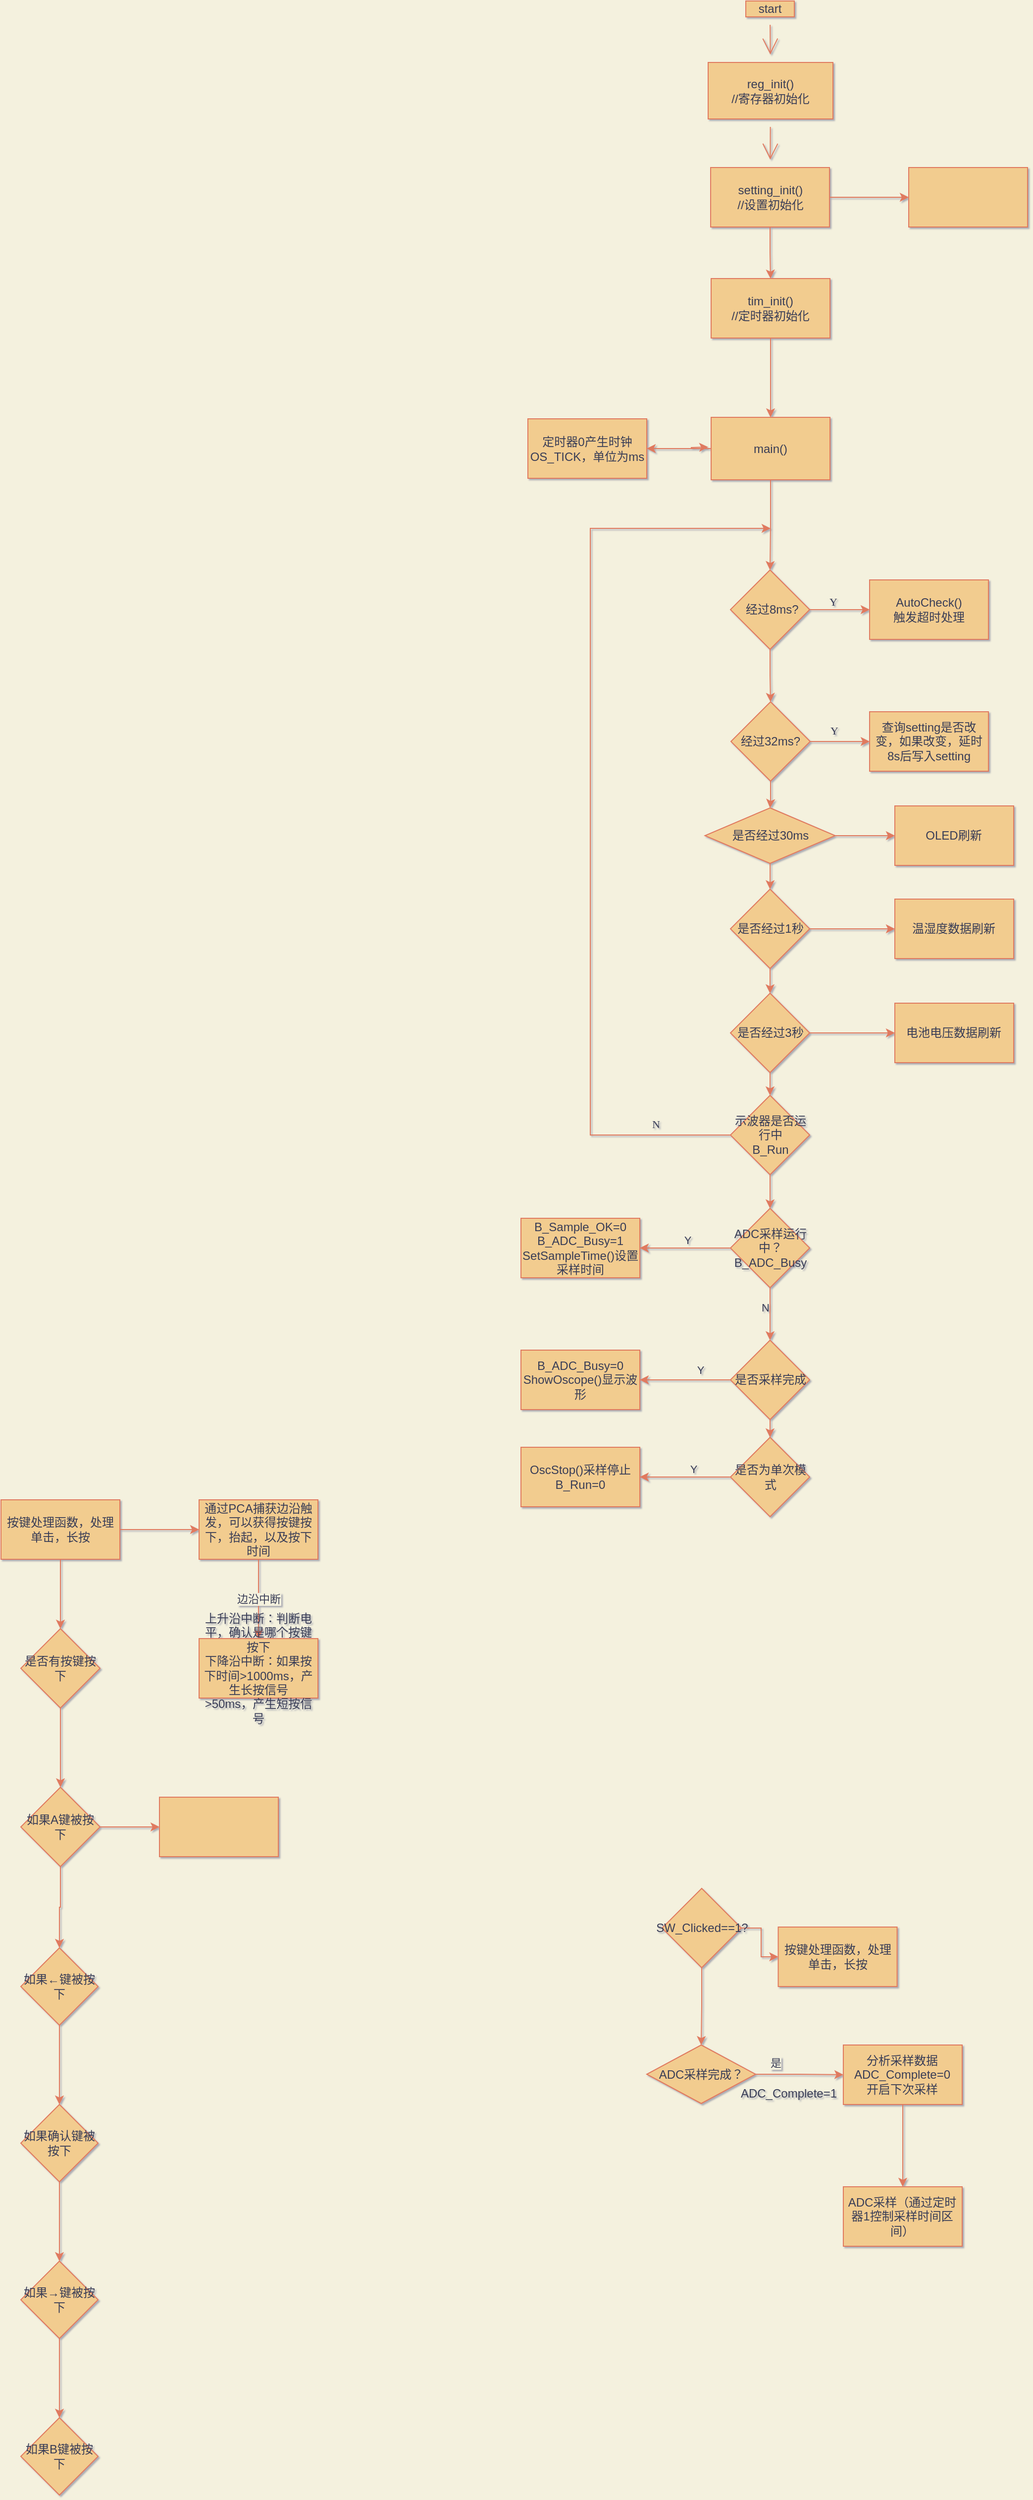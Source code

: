 <mxfile version="20.4.0" type="github">
  <diagram id="BkZl1Ah59tfYVWINneGr" name="第 1 页">
    <mxGraphModel dx="1351" dy="380" grid="1" gridSize="7" guides="1" tooltips="1" connect="1" arrows="1" fold="1" page="0" pageScale="1" pageWidth="827" pageHeight="1169" background="#F4F1DE" math="0" shadow="1">
      <root>
        <mxCell id="0" />
        <mxCell id="1" parent="0" />
        <mxCell id="6f3wX6zAka2Pvszb7TJ2-3" value="" style="edgeStyle=none;curved=1;rounded=0;orthogonalLoop=1;jettySize=auto;html=1;endArrow=open;startSize=14;endSize=14;sourcePerimeterSpacing=8;targetPerimeterSpacing=8;labelBackgroundColor=#F4F1DE;strokeColor=#E07A5F;fontColor=#393C56;" parent="1" source="6f3wX6zAka2Pvszb7TJ2-1" target="6f3wX6zAka2Pvszb7TJ2-2" edge="1">
          <mxGeometry relative="1" as="geometry" />
        </mxCell>
        <mxCell id="6f3wX6zAka2Pvszb7TJ2-1" value="start" style="rounded=0;whiteSpace=wrap;html=1;hachureGap=4;fillColor=#F2CC8F;strokeColor=#E07A5F;fontColor=#393C56;" parent="1" vertex="1">
          <mxGeometry x="206" y="329" width="49" height="16" as="geometry" />
        </mxCell>
        <mxCell id="6f3wX6zAka2Pvszb7TJ2-5" value="" style="edgeStyle=none;curved=1;rounded=0;orthogonalLoop=1;jettySize=auto;html=1;strokeColor=#E07A5F;fontColor=#393C56;endArrow=open;startSize=14;endSize=14;sourcePerimeterSpacing=8;targetPerimeterSpacing=8;fillColor=#F2CC8F;labelBackgroundColor=#F4F1DE;" parent="1" source="6f3wX6zAka2Pvszb7TJ2-2" target="6f3wX6zAka2Pvszb7TJ2-4" edge="1">
          <mxGeometry relative="1" as="geometry" />
        </mxCell>
        <mxCell id="6f3wX6zAka2Pvszb7TJ2-2" value="reg_init()&lt;br&gt;//寄存器初始化" style="html=1;hachureGap=4;fillColor=#F2CC8F;strokeColor=#E07A5F;fontColor=#393C56;labelPosition=center;verticalLabelPosition=middle;align=center;verticalAlign=middle;whiteSpace=wrap;" parent="1" vertex="1">
          <mxGeometry x="168" y="391" width="126" height="57" as="geometry" />
        </mxCell>
        <mxCell id="UHOyfvRLF857A_-6xwos-2" value="" style="edgeStyle=orthogonalEdgeStyle;rounded=0;orthogonalLoop=1;jettySize=auto;html=1;labelBackgroundColor=#F4F1DE;strokeColor=#E07A5F;fontColor=#393C56;" parent="1" source="6f3wX6zAka2Pvszb7TJ2-4" target="UHOyfvRLF857A_-6xwos-1" edge="1">
          <mxGeometry relative="1" as="geometry" />
        </mxCell>
        <mxCell id="ePAYCiFz9OMyFFIcOWC3-16" value="" style="edgeStyle=orthogonalEdgeStyle;rounded=0;orthogonalLoop=1;jettySize=auto;html=1;labelBackgroundColor=#F4F1DE;strokeColor=#E07A5F;fontColor=#393C56;" parent="1" source="6f3wX6zAka2Pvszb7TJ2-4" target="ePAYCiFz9OMyFFIcOWC3-15" edge="1">
          <mxGeometry relative="1" as="geometry" />
        </mxCell>
        <mxCell id="6f3wX6zAka2Pvszb7TJ2-4" value="setting_init()&lt;br&gt;//设置初始化" style="whiteSpace=wrap;html=1;hachureGap=4;strokeColor=#E07A5F;fontColor=#393C56;fillColor=#F2CC8F;" parent="1" vertex="1">
          <mxGeometry x="170.505" y="497" width="120" height="60" as="geometry" />
        </mxCell>
        <mxCell id="UHOyfvRLF857A_-6xwos-4" value="" style="edgeStyle=orthogonalEdgeStyle;rounded=0;orthogonalLoop=1;jettySize=auto;html=1;labelBackgroundColor=#F4F1DE;strokeColor=#E07A5F;fontColor=#393C56;" parent="1" source="UHOyfvRLF857A_-6xwos-1" target="UHOyfvRLF857A_-6xwos-3" edge="1">
          <mxGeometry relative="1" as="geometry" />
        </mxCell>
        <mxCell id="UHOyfvRLF857A_-6xwos-1" value="tim_init()&lt;br&gt;//定时器初始化" style="whiteSpace=wrap;html=1;fillColor=#F2CC8F;strokeColor=#E07A5F;fontColor=#393C56;hachureGap=4;" parent="1" vertex="1">
          <mxGeometry x="171.005" y="609" width="120" height="60" as="geometry" />
        </mxCell>
        <mxCell id="ePAYCiFz9OMyFFIcOWC3-2" value="" style="edgeStyle=orthogonalEdgeStyle;rounded=0;orthogonalLoop=1;jettySize=auto;html=1;labelBackgroundColor=#F4F1DE;strokeColor=#E07A5F;fontColor=#393C56;" parent="1" source="UHOyfvRLF857A_-6xwos-3" target="ePAYCiFz9OMyFFIcOWC3-1" edge="1">
          <mxGeometry relative="1" as="geometry" />
        </mxCell>
        <mxCell id="ePAYCiFz9OMyFFIcOWC3-5" style="edgeStyle=orthogonalEdgeStyle;rounded=0;orthogonalLoop=1;jettySize=auto;html=1;fillColor=#F2CC8F;strokeColor=#E07A5F;labelBackgroundColor=#F4F1DE;fontColor=#393C56;" parent="1" source="UHOyfvRLF857A_-6xwos-3" edge="1">
          <mxGeometry relative="1" as="geometry">
            <mxPoint x="168" y="779" as="targetPoint" />
          </mxGeometry>
        </mxCell>
        <mxCell id="TwIQ8ZYdI352qfS8hWMv-5" style="edgeStyle=orthogonalEdgeStyle;rounded=0;orthogonalLoop=1;jettySize=auto;html=1;labelBackgroundColor=#F4F1DE;strokeColor=#E07A5F;fontColor=#393C56;" parent="1" source="UHOyfvRLF857A_-6xwos-3" target="TwIQ8ZYdI352qfS8hWMv-6" edge="1">
          <mxGeometry relative="1" as="geometry">
            <mxPoint x="231.01" y="882" as="targetPoint" />
          </mxGeometry>
        </mxCell>
        <mxCell id="UHOyfvRLF857A_-6xwos-3" value="main()" style="whiteSpace=wrap;html=1;fillColor=#F2CC8F;strokeColor=#E07A5F;fontColor=#393C56;hachureGap=4;" parent="1" vertex="1">
          <mxGeometry x="171.01" y="749" width="120" height="63" as="geometry" />
        </mxCell>
        <mxCell id="UHOyfvRLF857A_-6xwos-10" value="" style="edgeStyle=orthogonalEdgeStyle;rounded=0;orthogonalLoop=1;jettySize=auto;html=1;labelBackgroundColor=#F4F1DE;strokeColor=#E07A5F;fontColor=#393C56;" parent="1" source="UHOyfvRLF857A_-6xwos-7" target="UHOyfvRLF857A_-6xwos-9" edge="1">
          <mxGeometry relative="1" as="geometry" />
        </mxCell>
        <mxCell id="UHOyfvRLF857A_-6xwos-14" value="是" style="edgeLabel;html=1;align=center;verticalAlign=middle;resizable=0;points=[];labelBackgroundColor=#F4F1DE;fontColor=#393C56;" parent="UHOyfvRLF857A_-6xwos-10" vertex="1" connectable="0">
          <mxGeometry x="0.187" y="2" relative="1" as="geometry">
            <mxPoint x="-33" y="-10" as="offset" />
          </mxGeometry>
        </mxCell>
        <mxCell id="UHOyfvRLF857A_-6xwos-7" value="ADC采样完成？" style="rhombus;whiteSpace=wrap;html=1;fillColor=#F2CC8F;strokeColor=#E07A5F;fontColor=#393C56;hachureGap=4;" parent="1" vertex="1">
          <mxGeometry x="106" y="2391" width="109.99" height="59" as="geometry" />
        </mxCell>
        <mxCell id="UHOyfvRLF857A_-6xwos-12" value="" style="edgeStyle=orthogonalEdgeStyle;rounded=0;orthogonalLoop=1;jettySize=auto;html=1;labelBackgroundColor=#F4F1DE;strokeColor=#E07A5F;fontColor=#393C56;" parent="1" source="UHOyfvRLF857A_-6xwos-9" target="UHOyfvRLF857A_-6xwos-11" edge="1">
          <mxGeometry relative="1" as="geometry" />
        </mxCell>
        <mxCell id="UHOyfvRLF857A_-6xwos-9" value="分析采样数据&lt;br&gt;ADC_Complete=0&lt;br&gt;开启下次采样" style="whiteSpace=wrap;html=1;fillColor=#F2CC8F;strokeColor=#E07A5F;fontColor=#393C56;hachureGap=4;" parent="1" vertex="1">
          <mxGeometry x="304.495" y="2391" width="120" height="60" as="geometry" />
        </mxCell>
        <mxCell id="UHOyfvRLF857A_-6xwos-11" value="ADC采样（通过定时器1控制采样时间区间）" style="whiteSpace=wrap;html=1;fillColor=#F2CC8F;strokeColor=#E07A5F;fontColor=#393C56;hachureGap=4;" parent="1" vertex="1">
          <mxGeometry x="304.495" y="2534" width="120" height="60" as="geometry" />
        </mxCell>
        <mxCell id="UHOyfvRLF857A_-6xwos-20" value="" style="edgeStyle=orthogonalEdgeStyle;rounded=0;orthogonalLoop=1;jettySize=auto;html=1;labelBackgroundColor=#F4F1DE;strokeColor=#E07A5F;fontColor=#393C56;" parent="1" source="UHOyfvRLF857A_-6xwos-18" target="UHOyfvRLF857A_-6xwos-19" edge="1">
          <mxGeometry relative="1" as="geometry" />
        </mxCell>
        <mxCell id="0US6c-2p4XbCj-V_sGnL-19" style="edgeStyle=orthogonalEdgeStyle;rounded=0;orthogonalLoop=1;jettySize=auto;html=1;entryX=0.5;entryY=0;entryDx=0;entryDy=0;strokeColor=#E07A5F;fontColor=#393C56;fillColor=#F2CC8F;" edge="1" parent="1" source="UHOyfvRLF857A_-6xwos-18" target="0US6c-2p4XbCj-V_sGnL-15">
          <mxGeometry relative="1" as="geometry" />
        </mxCell>
        <mxCell id="UHOyfvRLF857A_-6xwos-18" value="是否经过30ms" style="rhombus;whiteSpace=wrap;html=1;fillColor=#F2CC8F;strokeColor=#E07A5F;fontColor=#393C56;" parent="1" vertex="1">
          <mxGeometry x="164.75" y="1143" width="131.5" height="56" as="geometry" />
        </mxCell>
        <mxCell id="UHOyfvRLF857A_-6xwos-19" value="OLED刷新" style="whiteSpace=wrap;html=1;fillColor=#F2CC8F;strokeColor=#E07A5F;fontColor=#393C56;" parent="1" vertex="1">
          <mxGeometry x="356.49" y="1141" width="120" height="60" as="geometry" />
        </mxCell>
        <mxCell id="UHOyfvRLF857A_-6xwos-32" value="" style="edgeStyle=orthogonalEdgeStyle;rounded=0;orthogonalLoop=1;jettySize=auto;html=1;labelBackgroundColor=#F4F1DE;strokeColor=#E07A5F;fontColor=#393C56;" parent="1" source="UHOyfvRLF857A_-6xwos-29" target="UHOyfvRLF857A_-6xwos-31" edge="1">
          <mxGeometry relative="1" as="geometry" />
        </mxCell>
        <mxCell id="0US6c-2p4XbCj-V_sGnL-21" style="edgeStyle=orthogonalEdgeStyle;rounded=0;orthogonalLoop=1;jettySize=auto;html=1;entryX=0.5;entryY=0;entryDx=0;entryDy=0;strokeColor=#E07A5F;fontColor=#393C56;fillColor=#F2CC8F;" edge="1" parent="1" source="UHOyfvRLF857A_-6xwos-29" target="TwIQ8ZYdI352qfS8hWMv-13">
          <mxGeometry relative="1" as="geometry" />
        </mxCell>
        <mxCell id="UHOyfvRLF857A_-6xwos-29" value="是否经过3秒" style="rhombus;whiteSpace=wrap;html=1;fillColor=#F2CC8F;strokeColor=#E07A5F;fontColor=#393C56;" parent="1" vertex="1">
          <mxGeometry x="190.5" y="1330" width="80" height="80" as="geometry" />
        </mxCell>
        <mxCell id="UHOyfvRLF857A_-6xwos-31" value="电池电压数据刷新" style="whiteSpace=wrap;html=1;fillColor=#F2CC8F;strokeColor=#E07A5F;fontColor=#393C56;" parent="1" vertex="1">
          <mxGeometry x="356.49" y="1340" width="120" height="60" as="geometry" />
        </mxCell>
        <mxCell id="UHOyfvRLF857A_-6xwos-33" value="ADC_Complete=1" style="text;html=1;align=center;verticalAlign=middle;resizable=0;points=[];autosize=1;strokeColor=none;fillColor=none;fontColor=#393C56;" parent="1" vertex="1">
          <mxGeometry x="189.49" y="2422" width="119" height="35" as="geometry" />
        </mxCell>
        <mxCell id="ePAYCiFz9OMyFFIcOWC3-1" value="定时器0产生时钟OS_TICK，单位为ms" style="whiteSpace=wrap;html=1;fillColor=#F2CC8F;strokeColor=#E07A5F;fontColor=#393C56;hachureGap=4;" parent="1" vertex="1">
          <mxGeometry x="-14.005" y="750.5" width="120" height="60" as="geometry" />
        </mxCell>
        <mxCell id="ePAYCiFz9OMyFFIcOWC3-14" value="" style="edgeStyle=orthogonalEdgeStyle;rounded=0;orthogonalLoop=1;jettySize=auto;html=1;labelBackgroundColor=#F4F1DE;strokeColor=#E07A5F;fontColor=#393C56;" parent="1" source="ePAYCiFz9OMyFFIcOWC3-12" target="ePAYCiFz9OMyFFIcOWC3-13" edge="1">
          <mxGeometry relative="1" as="geometry" />
        </mxCell>
        <mxCell id="TwIQ8ZYdI352qfS8hWMv-3" style="edgeStyle=orthogonalEdgeStyle;rounded=0;orthogonalLoop=1;jettySize=auto;html=1;entryX=0.5;entryY=0;entryDx=0;entryDy=0;labelBackgroundColor=#F4F1DE;strokeColor=#E07A5F;fontColor=#393C56;" parent="1" source="ePAYCiFz9OMyFFIcOWC3-12" target="UHOyfvRLF857A_-6xwos-7" edge="1">
          <mxGeometry relative="1" as="geometry" />
        </mxCell>
        <mxCell id="ePAYCiFz9OMyFFIcOWC3-12" value="SW_Clicked==1?" style="rhombus;whiteSpace=wrap;html=1;fillColor=#F2CC8F;strokeColor=#E07A5F;fontColor=#393C56;" parent="1" vertex="1">
          <mxGeometry x="121.5" y="2233" width="80" height="80" as="geometry" />
        </mxCell>
        <mxCell id="ePAYCiFz9OMyFFIcOWC3-13" value="按键处理函数，处理单击，长按" style="whiteSpace=wrap;html=1;fillColor=#F2CC8F;strokeColor=#E07A5F;fontColor=#393C56;" parent="1" vertex="1">
          <mxGeometry x="238.76" y="2272" width="120" height="60" as="geometry" />
        </mxCell>
        <mxCell id="ePAYCiFz9OMyFFIcOWC3-15" value="" style="whiteSpace=wrap;html=1;fillColor=#F2CC8F;strokeColor=#E07A5F;fontColor=#393C56;hachureGap=4;" parent="1" vertex="1">
          <mxGeometry x="370.505" y="497" width="120" height="60" as="geometry" />
        </mxCell>
        <mxCell id="TwIQ8ZYdI352qfS8hWMv-8" value="" style="edgeStyle=orthogonalEdgeStyle;rounded=0;orthogonalLoop=1;jettySize=auto;html=1;fontFamily=Times New Roman;fontStyle=1;labelBackgroundColor=#F4F1DE;strokeColor=#E07A5F;fontColor=#393C56;" parent="1" source="TwIQ8ZYdI352qfS8hWMv-6" target="TwIQ8ZYdI352qfS8hWMv-7" edge="1">
          <mxGeometry relative="1" as="geometry" />
        </mxCell>
        <mxCell id="0US6c-2p4XbCj-V_sGnL-3" value="Y" style="edgeLabel;html=1;align=center;verticalAlign=bottom;resizable=0;points=[];fontFamily=Times New Roman;labelBackgroundColor=none;labelPosition=center;verticalLabelPosition=top;fontColor=#393C56;" vertex="1" connectable="0" parent="TwIQ8ZYdI352qfS8hWMv-8">
          <mxGeometry x="-0.233" relative="1" as="geometry">
            <mxPoint as="offset" />
          </mxGeometry>
        </mxCell>
        <mxCell id="TwIQ8ZYdI352qfS8hWMv-10" value="" style="edgeStyle=orthogonalEdgeStyle;rounded=0;orthogonalLoop=1;jettySize=auto;html=1;labelBackgroundColor=#F4F1DE;strokeColor=#E07A5F;fontColor=#393C56;" parent="1" source="TwIQ8ZYdI352qfS8hWMv-6" target="TwIQ8ZYdI352qfS8hWMv-9" edge="1">
          <mxGeometry relative="1" as="geometry" />
        </mxCell>
        <mxCell id="TwIQ8ZYdI352qfS8hWMv-6" value="&amp;nbsp;经过8ms?" style="rhombus;whiteSpace=wrap;html=1;fillColor=#F2CC8F;strokeColor=#E07A5F;fontColor=#393C56;" parent="1" vertex="1">
          <mxGeometry x="190.5" y="903" width="80" height="80" as="geometry" />
        </mxCell>
        <mxCell id="TwIQ8ZYdI352qfS8hWMv-7" value="&lt;div&gt;AutoCheck()&lt;/div&gt;&lt;div&gt;触发超时处理&lt;/div&gt;" style="whiteSpace=wrap;html=1;fillColor=#F2CC8F;strokeColor=#E07A5F;fontColor=#393C56;" parent="1" vertex="1">
          <mxGeometry x="331.01" y="913" width="120" height="60" as="geometry" />
        </mxCell>
        <mxCell id="TwIQ8ZYdI352qfS8hWMv-12" value="" style="edgeStyle=orthogonalEdgeStyle;rounded=0;orthogonalLoop=1;jettySize=auto;html=1;labelBackgroundColor=#F4F1DE;strokeColor=#E07A5F;fontColor=#393C56;" parent="1" source="TwIQ8ZYdI352qfS8hWMv-9" target="TwIQ8ZYdI352qfS8hWMv-11" edge="1">
          <mxGeometry relative="1" as="geometry" />
        </mxCell>
        <mxCell id="0US6c-2p4XbCj-V_sGnL-4" value="Y" style="edgeLabel;html=1;align=center;verticalAlign=bottom;resizable=0;points=[];fontFamily=Times New Roman;labelPosition=center;verticalLabelPosition=top;labelBackgroundColor=none;fontColor=#393C56;" vertex="1" connectable="0" parent="TwIQ8ZYdI352qfS8hWMv-12">
          <mxGeometry x="-0.206" y="3" relative="1" as="geometry">
            <mxPoint as="offset" />
          </mxGeometry>
        </mxCell>
        <mxCell id="0US6c-2p4XbCj-V_sGnL-17" style="edgeStyle=orthogonalEdgeStyle;rounded=0;orthogonalLoop=1;jettySize=auto;html=1;entryX=0.5;entryY=0;entryDx=0;entryDy=0;strokeColor=#E07A5F;fontColor=#393C56;fillColor=#F2CC8F;" edge="1" parent="1" source="TwIQ8ZYdI352qfS8hWMv-9" target="UHOyfvRLF857A_-6xwos-18">
          <mxGeometry relative="1" as="geometry" />
        </mxCell>
        <mxCell id="TwIQ8ZYdI352qfS8hWMv-9" value="经过32ms?" style="rhombus;whiteSpace=wrap;html=1;fillColor=#F2CC8F;strokeColor=#E07A5F;fontColor=#393C56;" parent="1" vertex="1">
          <mxGeometry x="191.01" y="1036" width="80" height="80" as="geometry" />
        </mxCell>
        <mxCell id="TwIQ8ZYdI352qfS8hWMv-11" value="查询setting是否改变，如果改变，延时8s后写入setting" style="whiteSpace=wrap;html=1;fillColor=#F2CC8F;strokeColor=#E07A5F;fontColor=#393C56;" parent="1" vertex="1">
          <mxGeometry x="331.01" y="1046" width="120" height="60" as="geometry" />
        </mxCell>
        <mxCell id="TwIQ8ZYdI352qfS8hWMv-16" value="" style="edgeStyle=orthogonalEdgeStyle;rounded=0;orthogonalLoop=1;jettySize=auto;html=1;labelBackgroundColor=#F4F1DE;strokeColor=#E07A5F;fontColor=#393C56;" parent="1" source="TwIQ8ZYdI352qfS8hWMv-13" target="TwIQ8ZYdI352qfS8hWMv-15" edge="1">
          <mxGeometry relative="1" as="geometry" />
        </mxCell>
        <mxCell id="0US6c-2p4XbCj-V_sGnL-5" style="edgeStyle=orthogonalEdgeStyle;rounded=0;orthogonalLoop=1;jettySize=auto;html=1;fontFamily=Times New Roman;labelBackgroundColor=#F4F1DE;strokeColor=#E07A5F;fontColor=#393C56;" edge="1" parent="1" source="TwIQ8ZYdI352qfS8hWMv-13">
          <mxGeometry relative="1" as="geometry">
            <mxPoint x="231" y="861" as="targetPoint" />
            <Array as="points">
              <mxPoint x="49" y="1473" />
              <mxPoint x="49" y="861" />
            </Array>
          </mxGeometry>
        </mxCell>
        <mxCell id="0US6c-2p4XbCj-V_sGnL-6" value="N" style="edgeLabel;html=1;align=center;verticalAlign=bottom;resizable=0;points=[];fontFamily=Times New Roman;labelPosition=center;verticalLabelPosition=top;labelBackgroundColor=none;fontColor=#393C56;" vertex="1" connectable="0" parent="0US6c-2p4XbCj-V_sGnL-5">
          <mxGeometry x="-0.837" y="-3" relative="1" as="geometry">
            <mxPoint as="offset" />
          </mxGeometry>
        </mxCell>
        <mxCell id="TwIQ8ZYdI352qfS8hWMv-13" value="&lt;div&gt;示波器是否运行中&lt;/div&gt;&lt;div&gt;B_Run&lt;/div&gt;" style="rhombus;whiteSpace=wrap;html=1;fillColor=#F2CC8F;strokeColor=#E07A5F;fontColor=#393C56;" parent="1" vertex="1">
          <mxGeometry x="190.5" y="1433" width="80" height="80" as="geometry" />
        </mxCell>
        <mxCell id="TwIQ8ZYdI352qfS8hWMv-18" value="" style="edgeStyle=orthogonalEdgeStyle;rounded=0;orthogonalLoop=1;jettySize=auto;html=1;labelBackgroundColor=#F4F1DE;strokeColor=#E07A5F;fontColor=#393C56;" parent="1" source="TwIQ8ZYdI352qfS8hWMv-15" target="TwIQ8ZYdI352qfS8hWMv-17" edge="1">
          <mxGeometry relative="1" as="geometry">
            <Array as="points">
              <mxPoint x="140" y="1587" />
              <mxPoint x="140" y="1587" />
            </Array>
          </mxGeometry>
        </mxCell>
        <mxCell id="0US6c-2p4XbCj-V_sGnL-7" value="Y" style="edgeLabel;html=1;align=center;verticalAlign=bottom;resizable=0;points=[];fontColor=#393C56;labelPosition=center;verticalLabelPosition=top;labelBackgroundColor=none;" vertex="1" connectable="0" parent="TwIQ8ZYdI352qfS8hWMv-18">
          <mxGeometry x="-0.241" relative="1" as="geometry">
            <mxPoint x="-9" as="offset" />
          </mxGeometry>
        </mxCell>
        <mxCell id="lcdHQG1R-LOQCLIEp8kP-1" style="edgeStyle=orthogonalEdgeStyle;rounded=0;orthogonalLoop=1;jettySize=auto;html=1;labelBackgroundColor=#F4F1DE;strokeColor=#E07A5F;fontColor=#393C56;" parent="1" source="TwIQ8ZYdI352qfS8hWMv-15" target="lcdHQG1R-LOQCLIEp8kP-2" edge="1">
          <mxGeometry relative="1" as="geometry">
            <mxPoint x="483" y="1729" as="targetPoint" />
          </mxGeometry>
        </mxCell>
        <mxCell id="0US6c-2p4XbCj-V_sGnL-8" value="N" style="edgeLabel;html=1;align=right;verticalAlign=middle;resizable=0;points=[];fontColor=#393C56;labelPosition=left;verticalLabelPosition=middle;labelBackgroundColor=none;" vertex="1" connectable="0" parent="lcdHQG1R-LOQCLIEp8kP-1">
          <mxGeometry x="-0.27" relative="1" as="geometry">
            <mxPoint as="offset" />
          </mxGeometry>
        </mxCell>
        <mxCell id="TwIQ8ZYdI352qfS8hWMv-15" value="&lt;div&gt;ADC采样运行中？&lt;/div&gt;&lt;div&gt;B_ADC_Busy&lt;/div&gt;" style="rhombus;whiteSpace=wrap;html=1;fillColor=#F2CC8F;strokeColor=#E07A5F;fontColor=#393C56;" parent="1" vertex="1">
          <mxGeometry x="190.5" y="1547" width="80" height="80" as="geometry" />
        </mxCell>
        <mxCell id="TwIQ8ZYdI352qfS8hWMv-17" value="&lt;div&gt;B_Sample_OK=0&lt;/div&gt;&lt;div&gt;B_ADC_Busy=1&lt;/div&gt;&lt;div&gt;SetSampleTime()设置采样时间&lt;/div&gt;&lt;div&gt;&lt;/div&gt;&lt;div&gt;&lt;/div&gt;" style="whiteSpace=wrap;html=1;fillColor=#F2CC8F;strokeColor=#E07A5F;fontColor=#393C56;" parent="1" vertex="1">
          <mxGeometry x="-21" y="1557" width="120" height="60" as="geometry" />
        </mxCell>
        <mxCell id="0US6c-2p4XbCj-V_sGnL-9" style="edgeStyle=orthogonalEdgeStyle;rounded=0;orthogonalLoop=1;jettySize=auto;html=1;entryX=1;entryY=0.5;entryDx=0;entryDy=0;strokeColor=#E07A5F;fontColor=#393C56;fillColor=#F2CC8F;labelPosition=center;verticalLabelPosition=top;align=center;verticalAlign=bottom;" edge="1" parent="1" source="lcdHQG1R-LOQCLIEp8kP-2" target="lcdHQG1R-LOQCLIEp8kP-3">
          <mxGeometry relative="1" as="geometry">
            <Array as="points">
              <mxPoint x="133" y="1720" />
              <mxPoint x="133" y="1720" />
            </Array>
          </mxGeometry>
        </mxCell>
        <mxCell id="0US6c-2p4XbCj-V_sGnL-10" value="Y" style="edgeLabel;html=1;align=center;verticalAlign=bottom;resizable=0;points=[];fontColor=#393C56;labelPosition=center;verticalLabelPosition=top;labelBackgroundColor=none;" vertex="1" connectable="0" parent="0US6c-2p4XbCj-V_sGnL-9">
          <mxGeometry x="-0.331" y="-2" relative="1" as="geometry">
            <mxPoint as="offset" />
          </mxGeometry>
        </mxCell>
        <mxCell id="0US6c-2p4XbCj-V_sGnL-28" style="edgeStyle=orthogonalEdgeStyle;rounded=0;orthogonalLoop=1;jettySize=auto;html=1;entryX=0.5;entryY=0;entryDx=0;entryDy=0;strokeColor=#E07A5F;fontColor=#393C56;fillColor=#F2CC8F;" edge="1" parent="1" source="lcdHQG1R-LOQCLIEp8kP-2" target="0US6c-2p4XbCj-V_sGnL-23">
          <mxGeometry relative="1" as="geometry" />
        </mxCell>
        <mxCell id="lcdHQG1R-LOQCLIEp8kP-2" value="是否采样完成" style="rhombus;whiteSpace=wrap;html=1;fillColor=#F2CC8F;strokeColor=#E07A5F;fontColor=#393C56;" parent="1" vertex="1">
          <mxGeometry x="190.5" y="1680" width="80" height="80" as="geometry" />
        </mxCell>
        <mxCell id="lcdHQG1R-LOQCLIEp8kP-3" value="&lt;div&gt;B_ADC_Busy=0&lt;/div&gt;&lt;div&gt;ShowOscope()显示波形&lt;/div&gt;" style="whiteSpace=wrap;html=1;fillColor=#F2CC8F;strokeColor=#E07A5F;fontColor=#393C56;" parent="1" vertex="1">
          <mxGeometry x="-21" y="1690" width="120" height="60" as="geometry" />
        </mxCell>
        <mxCell id="lcdHQG1R-LOQCLIEp8kP-10" value="" style="edgeStyle=orthogonalEdgeStyle;rounded=0;orthogonalLoop=1;jettySize=auto;html=1;labelBackgroundColor=#F4F1DE;strokeColor=#E07A5F;fontColor=#393C56;" parent="1" target="lcdHQG1R-LOQCLIEp8kP-9" edge="1">
          <mxGeometry relative="1" as="geometry">
            <mxPoint x="448" y="1783" as="sourcePoint" />
          </mxGeometry>
        </mxCell>
        <mxCell id="lcdHQG1R-LOQCLIEp8kP-17" value="" style="edgeStyle=orthogonalEdgeStyle;rounded=0;orthogonalLoop=1;jettySize=auto;html=1;labelBackgroundColor=#F4F1DE;strokeColor=#E07A5F;fontColor=#393C56;" parent="1" source="lcdHQG1R-LOQCLIEp8kP-15" target="lcdHQG1R-LOQCLIEp8kP-16" edge="1">
          <mxGeometry relative="1" as="geometry" />
        </mxCell>
        <mxCell id="lcdHQG1R-LOQCLIEp8kP-19" value="" style="edgeStyle=orthogonalEdgeStyle;rounded=0;orthogonalLoop=1;jettySize=auto;html=1;labelBackgroundColor=#F4F1DE;strokeColor=#E07A5F;fontColor=#393C56;" parent="1" source="lcdHQG1R-LOQCLIEp8kP-15" target="lcdHQG1R-LOQCLIEp8kP-18" edge="1">
          <mxGeometry relative="1" as="geometry" />
        </mxCell>
        <mxCell id="lcdHQG1R-LOQCLIEp8kP-15" value="按键处理函数，处理单击，长按" style="whiteSpace=wrap;html=1;fillColor=#F2CC8F;strokeColor=#E07A5F;fontColor=#393C56;" parent="1" vertex="1">
          <mxGeometry x="-546" y="1841" width="120" height="60" as="geometry" />
        </mxCell>
        <mxCell id="lcdHQG1R-LOQCLIEp8kP-24" value="" style="edgeStyle=orthogonalEdgeStyle;rounded=0;orthogonalLoop=1;jettySize=auto;html=1;labelBackgroundColor=#F4F1DE;strokeColor=#E07A5F;fontColor=#393C56;" parent="1" source="lcdHQG1R-LOQCLIEp8kP-16" target="lcdHQG1R-LOQCLIEp8kP-23" edge="1">
          <mxGeometry relative="1" as="geometry" />
        </mxCell>
        <mxCell id="lcdHQG1R-LOQCLIEp8kP-16" value="是否有按键按下" style="rhombus;whiteSpace=wrap;html=1;fillColor=#F2CC8F;strokeColor=#E07A5F;fontColor=#393C56;" parent="1" vertex="1">
          <mxGeometry x="-526" y="1971" width="80" height="80" as="geometry" />
        </mxCell>
        <mxCell id="lcdHQG1R-LOQCLIEp8kP-21" value="&lt;div&gt;边沿中断&lt;/div&gt;" style="edgeStyle=orthogonalEdgeStyle;rounded=0;orthogonalLoop=1;jettySize=auto;html=1;labelBackgroundColor=#F4F1DE;strokeColor=#E07A5F;fontColor=#393C56;" parent="1" source="lcdHQG1R-LOQCLIEp8kP-18" target="lcdHQG1R-LOQCLIEp8kP-20" edge="1">
          <mxGeometry relative="1" as="geometry" />
        </mxCell>
        <mxCell id="lcdHQG1R-LOQCLIEp8kP-18" value="通过PCA捕获边沿触发，可以获得按键按下，抬起，以及按下时间" style="whiteSpace=wrap;html=1;fillColor=#F2CC8F;strokeColor=#E07A5F;fontColor=#393C56;" parent="1" vertex="1">
          <mxGeometry x="-346" y="1841" width="120" height="60" as="geometry" />
        </mxCell>
        <mxCell id="lcdHQG1R-LOQCLIEp8kP-20" value="&lt;div&gt;上升沿中断：判断电平，确认是哪个按键按下&lt;/div&gt;&lt;div&gt;下降沿中断：如果按下时间&amp;gt;1000ms，产生长按信号&lt;/div&gt;&lt;div&gt;&amp;gt;50ms，产生短按信号&lt;/div&gt;" style="whiteSpace=wrap;html=1;fillColor=#F2CC8F;strokeColor=#E07A5F;fontColor=#393C56;" parent="1" vertex="1">
          <mxGeometry x="-346" y="1981" width="120" height="60" as="geometry" />
        </mxCell>
        <mxCell id="lcdHQG1R-LOQCLIEp8kP-26" value="" style="edgeStyle=orthogonalEdgeStyle;rounded=0;orthogonalLoop=1;jettySize=auto;html=1;labelBackgroundColor=#F4F1DE;strokeColor=#E07A5F;fontColor=#393C56;" parent="1" source="lcdHQG1R-LOQCLIEp8kP-23" target="lcdHQG1R-LOQCLIEp8kP-25" edge="1">
          <mxGeometry relative="1" as="geometry" />
        </mxCell>
        <mxCell id="lcdHQG1R-LOQCLIEp8kP-28" value="" style="edgeStyle=orthogonalEdgeStyle;rounded=0;orthogonalLoop=1;jettySize=auto;html=1;labelBackgroundColor=#F4F1DE;strokeColor=#E07A5F;fontColor=#393C56;" parent="1" source="lcdHQG1R-LOQCLIEp8kP-23" target="lcdHQG1R-LOQCLIEp8kP-27" edge="1">
          <mxGeometry relative="1" as="geometry" />
        </mxCell>
        <mxCell id="lcdHQG1R-LOQCLIEp8kP-23" value="如果A键被按下" style="rhombus;whiteSpace=wrap;html=1;fillColor=#F2CC8F;strokeColor=#E07A5F;fontColor=#393C56;" parent="1" vertex="1">
          <mxGeometry x="-526" y="2131" width="80" height="80" as="geometry" />
        </mxCell>
        <mxCell id="lcdHQG1R-LOQCLIEp8kP-25" value="" style="whiteSpace=wrap;html=1;fillColor=#F2CC8F;strokeColor=#E07A5F;fontColor=#393C56;" parent="1" vertex="1">
          <mxGeometry x="-386" y="2141" width="120" height="60" as="geometry" />
        </mxCell>
        <mxCell id="lcdHQG1R-LOQCLIEp8kP-30" value="" style="edgeStyle=orthogonalEdgeStyle;rounded=0;orthogonalLoop=1;jettySize=auto;html=1;labelBackgroundColor=#F4F1DE;strokeColor=#E07A5F;fontColor=#393C56;" parent="1" source="lcdHQG1R-LOQCLIEp8kP-27" target="lcdHQG1R-LOQCLIEp8kP-29" edge="1">
          <mxGeometry relative="1" as="geometry" />
        </mxCell>
        <mxCell id="lcdHQG1R-LOQCLIEp8kP-27" value="如果←键被按下" style="rhombus;whiteSpace=wrap;html=1;fillColor=#F2CC8F;strokeColor=#E07A5F;fontColor=#393C56;" parent="1" vertex="1">
          <mxGeometry x="-526" y="2293" width="78" height="78" as="geometry" />
        </mxCell>
        <mxCell id="lcdHQG1R-LOQCLIEp8kP-32" value="" style="edgeStyle=orthogonalEdgeStyle;rounded=0;orthogonalLoop=1;jettySize=auto;html=1;labelBackgroundColor=#F4F1DE;strokeColor=#E07A5F;fontColor=#393C56;" parent="1" source="lcdHQG1R-LOQCLIEp8kP-29" target="lcdHQG1R-LOQCLIEp8kP-31" edge="1">
          <mxGeometry relative="1" as="geometry" />
        </mxCell>
        <mxCell id="lcdHQG1R-LOQCLIEp8kP-29" value="如果确认键被按下" style="rhombus;whiteSpace=wrap;html=1;fillColor=#F2CC8F;strokeColor=#E07A5F;fontColor=#393C56;" parent="1" vertex="1">
          <mxGeometry x="-526" y="2451" width="78" height="78" as="geometry" />
        </mxCell>
        <mxCell id="lcdHQG1R-LOQCLIEp8kP-34" value="" style="edgeStyle=orthogonalEdgeStyle;rounded=0;orthogonalLoop=1;jettySize=auto;html=1;labelBackgroundColor=#F4F1DE;strokeColor=#E07A5F;fontColor=#393C56;" parent="1" source="lcdHQG1R-LOQCLIEp8kP-31" target="lcdHQG1R-LOQCLIEp8kP-33" edge="1">
          <mxGeometry relative="1" as="geometry" />
        </mxCell>
        <mxCell id="lcdHQG1R-LOQCLIEp8kP-31" value="如果→键被按下" style="rhombus;whiteSpace=wrap;html=1;fillColor=#F2CC8F;strokeColor=#E07A5F;fontColor=#393C56;" parent="1" vertex="1">
          <mxGeometry x="-526" y="2609" width="78" height="78" as="geometry" />
        </mxCell>
        <mxCell id="lcdHQG1R-LOQCLIEp8kP-33" value="如果B键被按下" style="rhombus;whiteSpace=wrap;html=1;fillColor=#F2CC8F;strokeColor=#E07A5F;fontColor=#393C56;" parent="1" vertex="1">
          <mxGeometry x="-526" y="2767" width="78" height="78" as="geometry" />
        </mxCell>
        <mxCell id="0US6c-2p4XbCj-V_sGnL-14" value="" style="edgeStyle=orthogonalEdgeStyle;rounded=0;orthogonalLoop=1;jettySize=auto;html=1;labelBackgroundColor=#F4F1DE;strokeColor=#E07A5F;fontColor=#393C56;" edge="1" parent="1" source="0US6c-2p4XbCj-V_sGnL-15" target="0US6c-2p4XbCj-V_sGnL-16">
          <mxGeometry relative="1" as="geometry" />
        </mxCell>
        <mxCell id="0US6c-2p4XbCj-V_sGnL-20" style="edgeStyle=orthogonalEdgeStyle;rounded=0;orthogonalLoop=1;jettySize=auto;html=1;entryX=0.5;entryY=0;entryDx=0;entryDy=0;strokeColor=#E07A5F;fontColor=#393C56;fillColor=#F2CC8F;" edge="1" parent="1" source="0US6c-2p4XbCj-V_sGnL-15" target="UHOyfvRLF857A_-6xwos-29">
          <mxGeometry relative="1" as="geometry" />
        </mxCell>
        <mxCell id="0US6c-2p4XbCj-V_sGnL-15" value="是否经过1秒" style="rhombus;whiteSpace=wrap;html=1;fillColor=#F2CC8F;strokeColor=#E07A5F;fontColor=#393C56;" vertex="1" parent="1">
          <mxGeometry x="190.5" y="1225" width="80" height="80" as="geometry" />
        </mxCell>
        <mxCell id="0US6c-2p4XbCj-V_sGnL-16" value="温湿度数据刷新" style="whiteSpace=wrap;html=1;fillColor=#F2CC8F;strokeColor=#E07A5F;fontColor=#393C56;" vertex="1" parent="1">
          <mxGeometry x="356.49" y="1235" width="120" height="60" as="geometry" />
        </mxCell>
        <mxCell id="0US6c-2p4XbCj-V_sGnL-26" style="edgeStyle=orthogonalEdgeStyle;rounded=0;orthogonalLoop=1;jettySize=auto;html=1;entryX=1;entryY=0.5;entryDx=0;entryDy=0;strokeColor=#E07A5F;fontColor=#393C56;fillColor=#F2CC8F;" edge="1" parent="1" source="0US6c-2p4XbCj-V_sGnL-23" target="0US6c-2p4XbCj-V_sGnL-24">
          <mxGeometry relative="1" as="geometry" />
        </mxCell>
        <mxCell id="0US6c-2p4XbCj-V_sGnL-27" value="Y" style="edgeLabel;html=1;align=center;verticalAlign=bottom;resizable=0;points=[];fontColor=#393C56;labelPosition=center;verticalLabelPosition=top;labelBackgroundColor=none;" vertex="1" connectable="0" parent="0US6c-2p4XbCj-V_sGnL-26">
          <mxGeometry x="-0.183" relative="1" as="geometry">
            <mxPoint as="offset" />
          </mxGeometry>
        </mxCell>
        <mxCell id="0US6c-2p4XbCj-V_sGnL-23" value="是否为单次模式" style="rhombus;whiteSpace=wrap;html=1;fillColor=#F2CC8F;strokeColor=#E07A5F;fontColor=#393C56;" vertex="1" parent="1">
          <mxGeometry x="190.5" y="1778" width="80" height="80" as="geometry" />
        </mxCell>
        <mxCell id="0US6c-2p4XbCj-V_sGnL-24" value="OscStop()采样停止&lt;br&gt;B_Run=0" style="whiteSpace=wrap;html=1;fillColor=#F2CC8F;strokeColor=#E07A5F;fontColor=#393C56;" vertex="1" parent="1">
          <mxGeometry x="-21" y="1788" width="120" height="60" as="geometry" />
        </mxCell>
      </root>
    </mxGraphModel>
  </diagram>
</mxfile>
